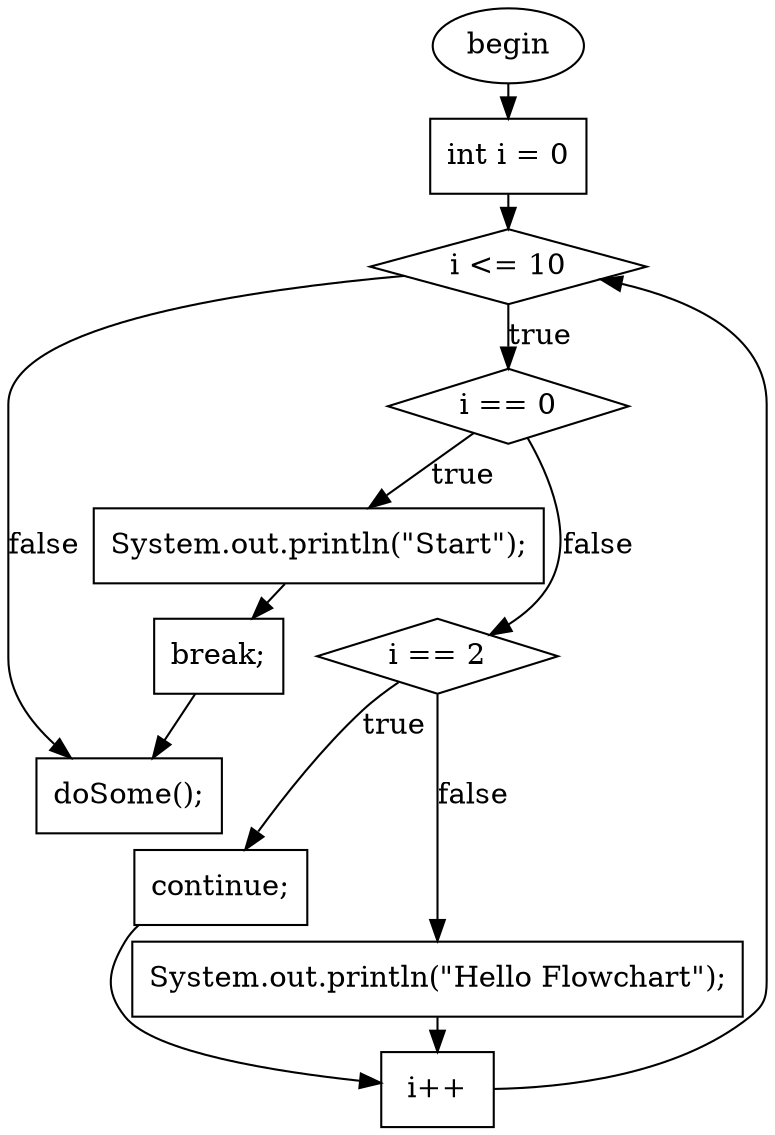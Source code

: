 digraph G{
ranksep = 0.1;
nodesep = 0.1;
F0T0[ shape=ellipse, label="begin", style="filled", fillcolor="white"]
F40T211[ shape=box, label="int i = 0", style="filled", fillcolor="white"]
F56T62[ shape=diamond, label="i \<= 10", style="filled", fillcolor="white"]
F74T134[ shape=diamond, label="i == 0", style="filled", fillcolor="white"]
F92T119[ shape=box, label="System.out.println(\"Start\");", style="filled", fillcolor="white"]
F125T130[ shape=box, label="break;", style="filled", fillcolor="white"]
F138T168[ shape=diamond, label="i == 2", style="filled", fillcolor="white"]
F156T164[ shape=box, label="continue;", style="filled", fillcolor="white"]
F172T209[ shape=box, label="System.out.println(\"Hello Flowchart\");", style="filled", fillcolor="white"]
F65T67[ shape=box, label="i++", style="filled", fillcolor="white"]
F213T221[ shape=box, label="doSome();", style="filled", fillcolor="white"]
F0T0 -> F40T211
F92T119 -> F125T130
F172T209 -> F65T67
F56T62 -> F74T134[label="true", minlen=1]
F74T134 -> F92T119[label="true", minlen=1]
F138T168 -> F156T164[label="true", minlen=1]
F40T211 -> F56T62
F65T67 -> F56T62
F125T130 -> F213T221
F156T164 -> F65T67
F74T134 -> F138T168[label="false", minlen=2]
F138T168 -> F172T209[label="false", minlen=2]
F56T62 -> F213T221[label="false", minlen=2]
}
